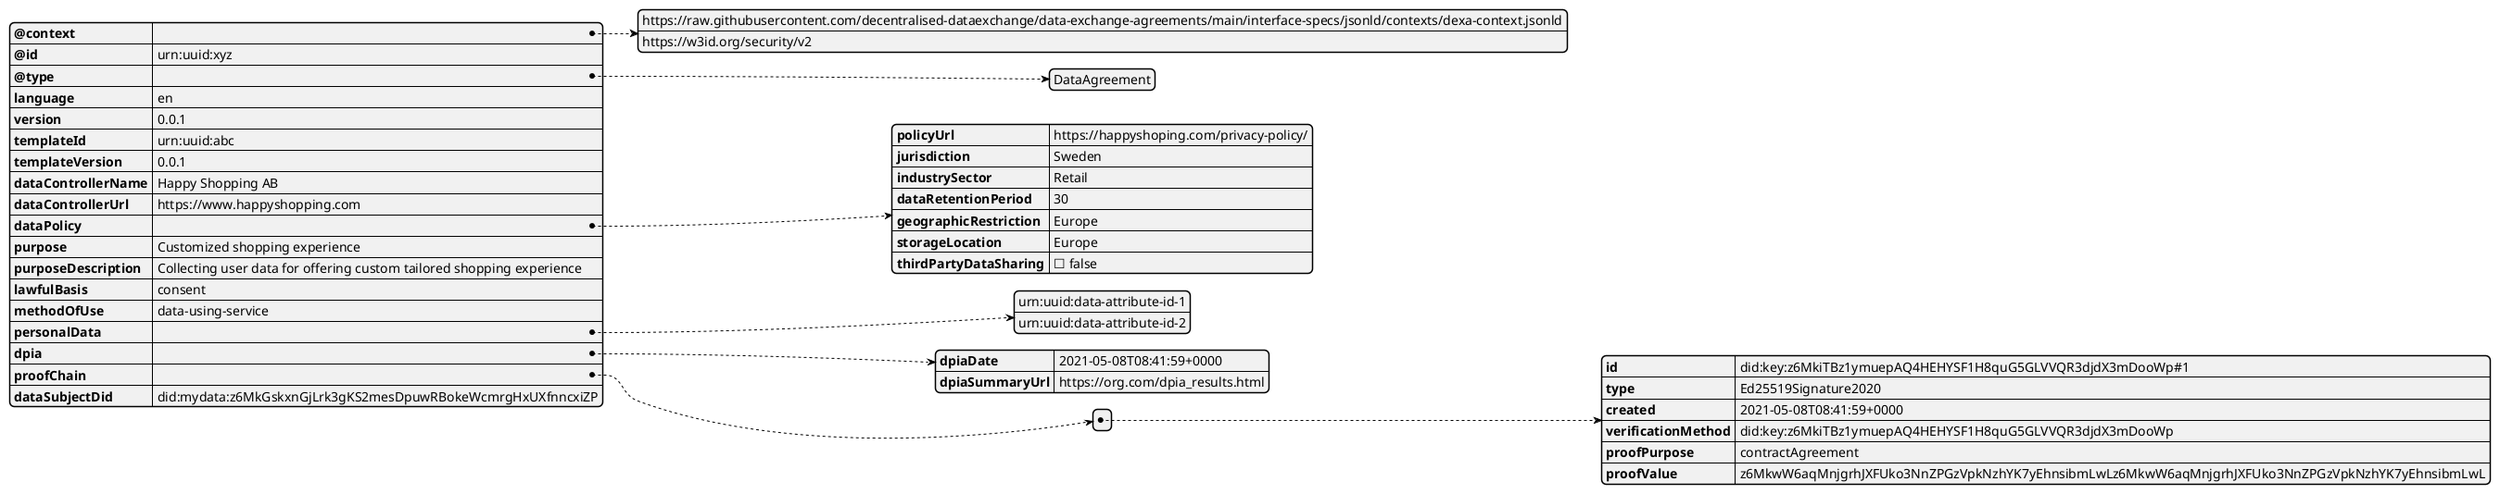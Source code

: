 @startuml "Data agreement"

@startjson
{
    "@context": [
    "https://raw.githubusercontent.com/decentralised-dataexchange/data-exchange-agreements/main/interface-specs/jsonld/contexts/dexa-context.jsonld",
    "https://w3id.org/security/v2"
    ],
    "@id": "urn:uuid:xyz",
    "@type": [
    "DataAgreement"
    ],
    "language": "en",
    "version": "0.0.1",
    "templateId": "urn:uuid:abc",
    "templateVersion": "0.0.1",
    "dataControllerName": "Happy Shopping AB",
    "dataControllerUrl": "https://www.happyshopping.com",
    "dataPolicy": {
        "policyUrl": "https://happyshoping.com/privacy-policy/",
        "jurisdiction": "Sweden",
        "industrySector": "Retail",
        "dataRetentionPeriod": 30,
        "geographicRestriction": "Europe",
        "storageLocation": "Europe",
        "thirdPartyDataSharing": false
    }
    ,
    "purpose": "Customized shopping experience",
    "purposeDescription": "Collecting user data for offering custom tailored shopping experience",
    "lawfulBasis": "consent",
    "methodOfUse": "data-using-service",
    "personalData": [
    "urn:uuid:data-attribute-id-1",
    "urn:uuid:data-attribute-id-2"
    ],
    "dpia": {
        "dpiaDate": "2021-05-08T08:41:59+0000",
        "dpiaSummaryUrl": "https://org.com/dpia_results.html"
    }
    ,
    "proofChain": [
    {
        "id": "did:key:z6MkiTBz1ymuepAQ4HEHYSF1H8quG5GLVVQR3djdX3mDooWp#1",
        "type": "Ed25519Signature2020",
        "created": "2021-05-08T08:41:59+0000",
        "verificationMethod": "did:key:z6MkiTBz1ymuepAQ4HEHYSF1H8quG5GLVVQR3djdX3mDooWp",
        "proofPurpose": "contractAgreement",
        "proofValue": "z6MkwW6aqMnjgrhJXFUko3NnZPGzVpkNzhYK7yEhnsibmLwLz6MkwW6aqMnjgrhJXFUko3NnZPGzVpkNzhYK7yEhnsibmLwL"
    }
    ],
    "dataSubjectDid": "did:mydata:z6MkGskxnGjLrk3gKS2mesDpuwRBokeWcmrgHxUXfnncxiZP"
}
@endjson


